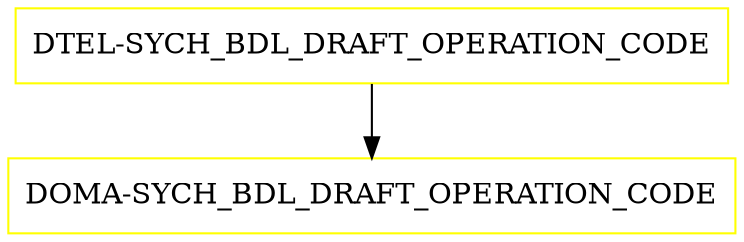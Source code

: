 digraph G {
  "DTEL-SYCH_BDL_DRAFT_OPERATION_CODE" [shape=box,color=yellow];
  "DOMA-SYCH_BDL_DRAFT_OPERATION_CODE" [shape=box,color=yellow,URL="./DOMA_SYCH_BDL_DRAFT_OPERATION_CODE.html"];
  "DTEL-SYCH_BDL_DRAFT_OPERATION_CODE" -> "DOMA-SYCH_BDL_DRAFT_OPERATION_CODE";
}
